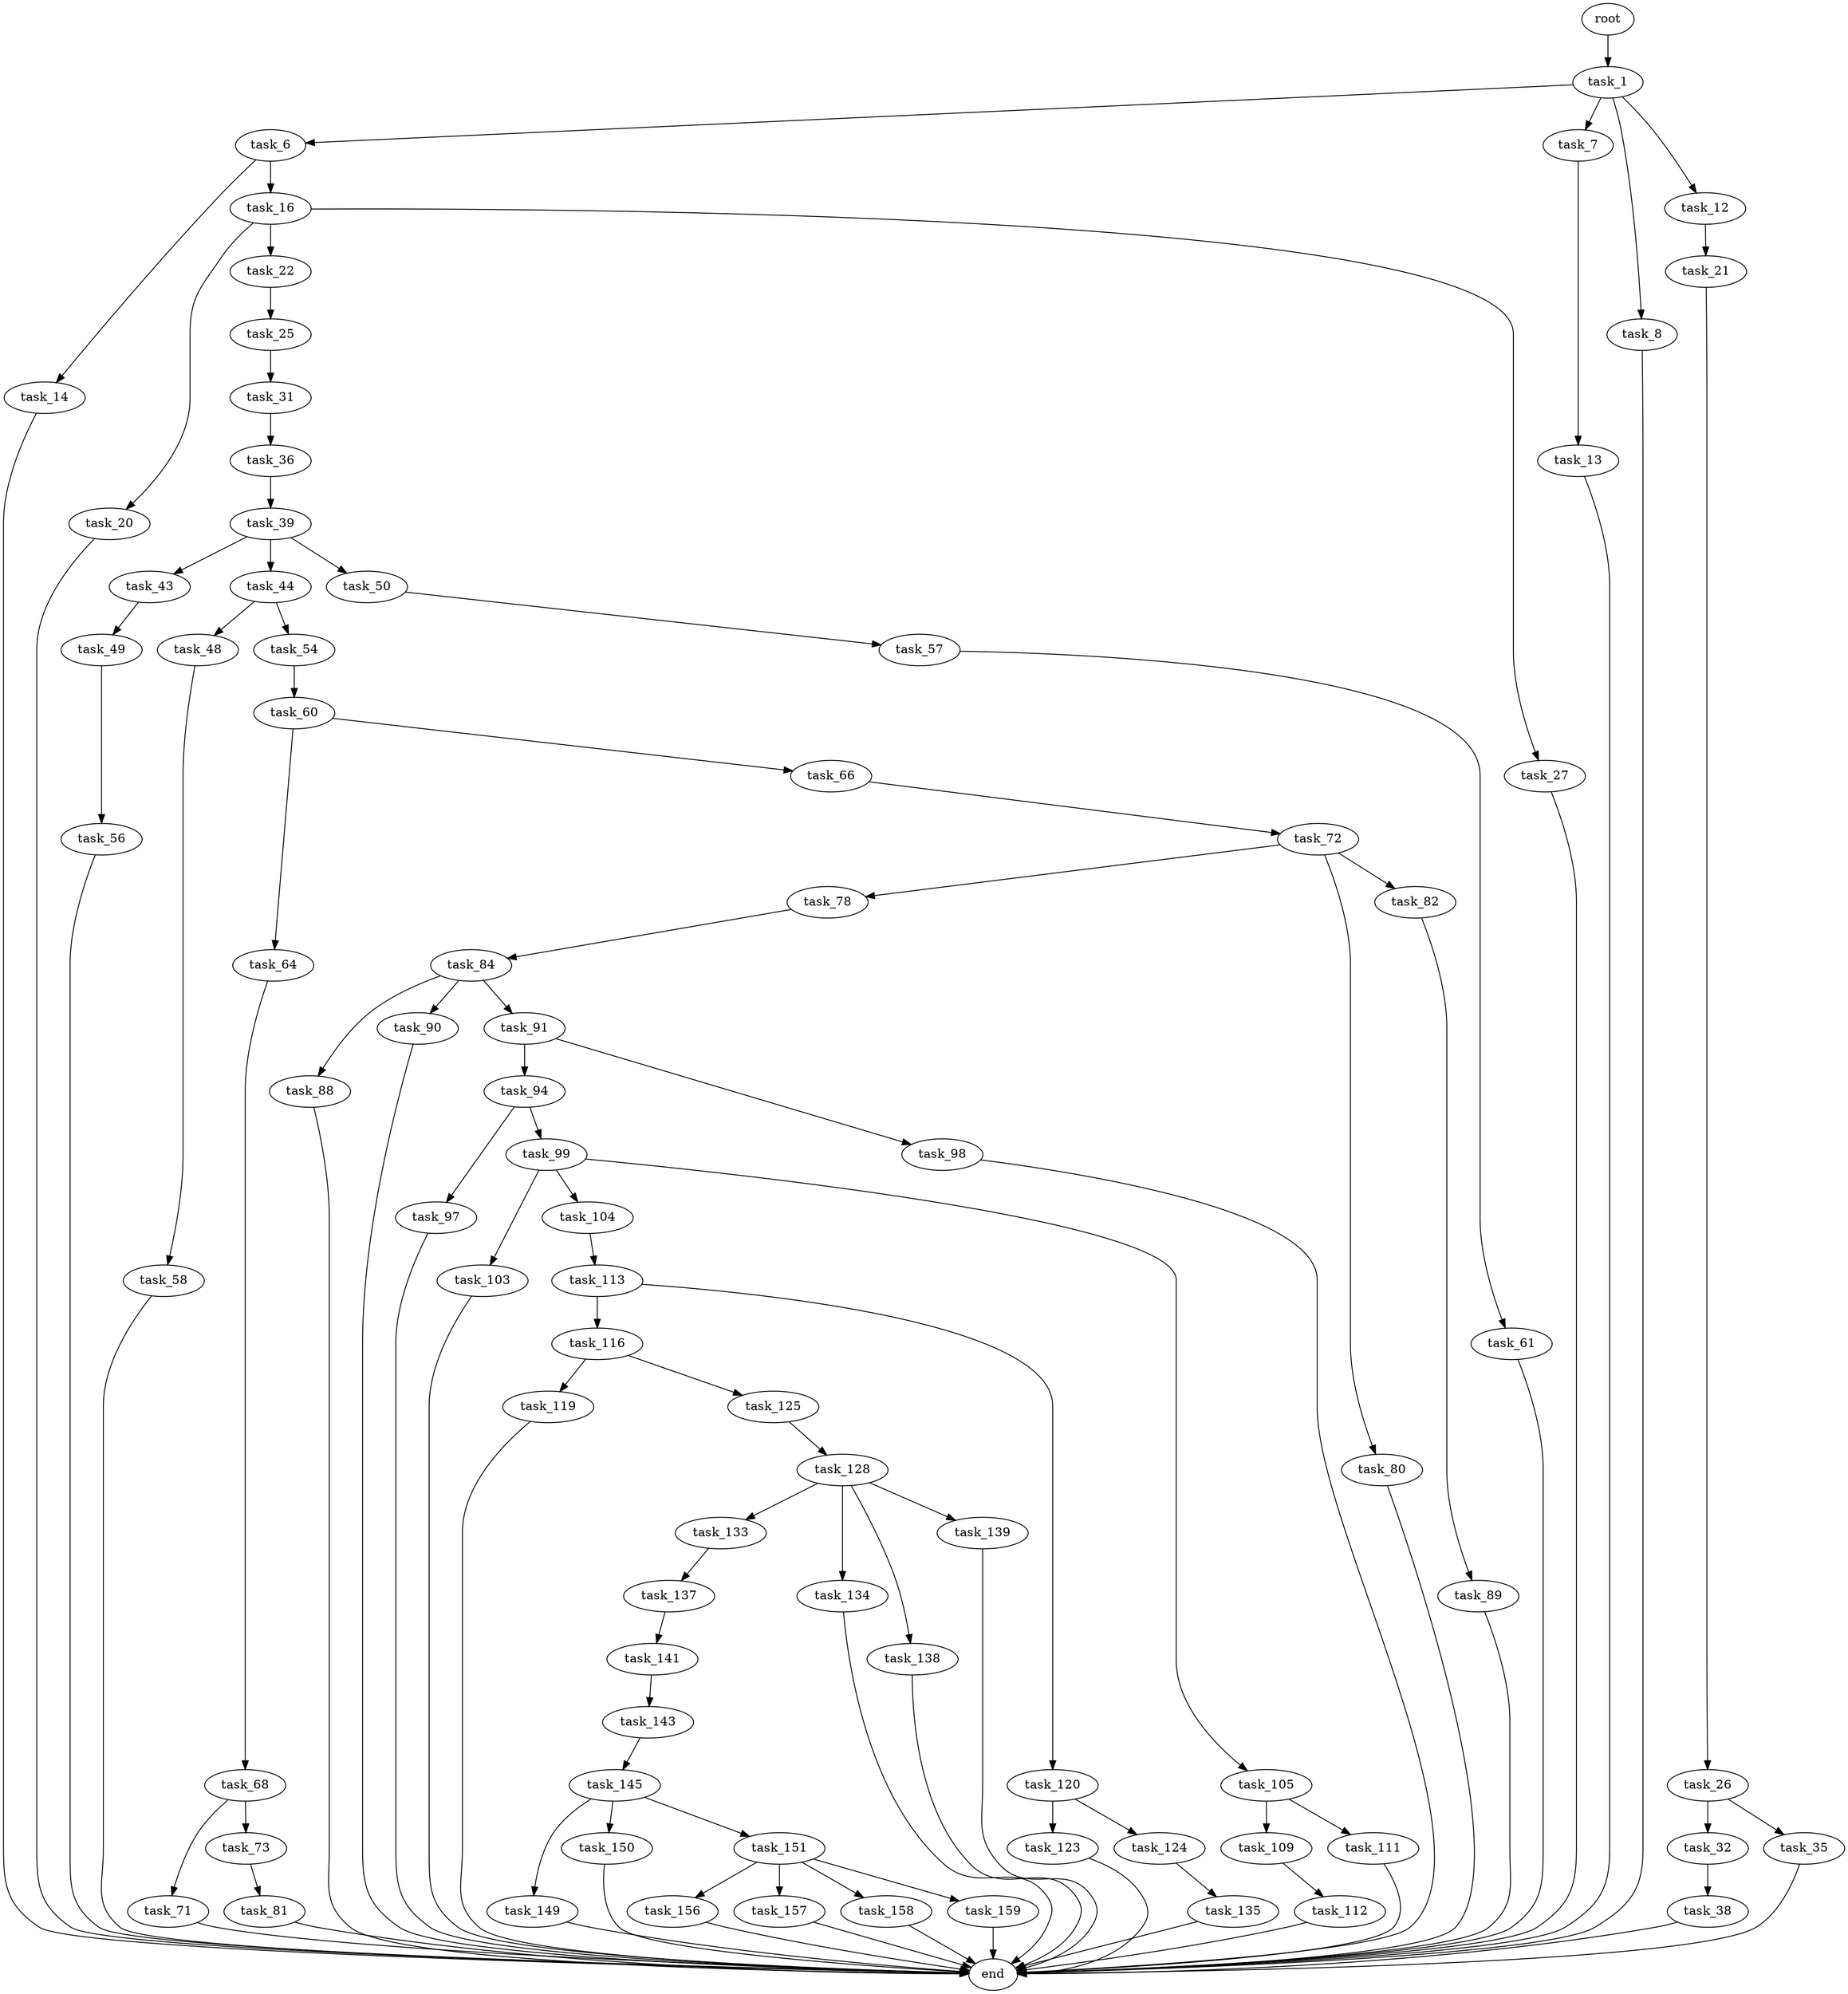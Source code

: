 digraph G {
  root [size="0.000000"];
  task_1 [size="28991029248.000000"];
  task_6 [size="1073741824000.000000"];
  task_7 [size="4233842423.000000"];
  task_8 [size="231928233984.000000"];
  task_12 [size="1073741824000.000000"];
  task_14 [size="215801197804.000000"];
  task_16 [size="3744130167.000000"];
  task_13 [size="1453803772.000000"];
  end [size="0.000000"];
  task_21 [size="11405669490.000000"];
  task_20 [size="231928233984.000000"];
  task_22 [size="359427911952.000000"];
  task_27 [size="1045272353657.000000"];
  task_26 [size="782757789696.000000"];
  task_25 [size="6697688484.000000"];
  task_31 [size="782757789696.000000"];
  task_32 [size="368293445632.000000"];
  task_35 [size="149751070898.000000"];
  task_36 [size="1638974388.000000"];
  task_38 [size="231928233984.000000"];
  task_39 [size="135816150617.000000"];
  task_43 [size="243207895091.000000"];
  task_44 [size="1073741824000.000000"];
  task_50 [size="231928233984.000000"];
  task_49 [size="231928233984.000000"];
  task_48 [size="1174640259615.000000"];
  task_54 [size="141163396296.000000"];
  task_58 [size="853150805358.000000"];
  task_56 [size="9746037882.000000"];
  task_57 [size="1061069102.000000"];
  task_60 [size="249897917103.000000"];
  task_61 [size="37702437922.000000"];
  task_64 [size="784136451020.000000"];
  task_66 [size="1073741824000.000000"];
  task_68 [size="8835272526.000000"];
  task_72 [size="1073741824000.000000"];
  task_71 [size="2969570430.000000"];
  task_73 [size="8729464927.000000"];
  task_78 [size="549755813888.000000"];
  task_80 [size="782757789696.000000"];
  task_82 [size="162083840910.000000"];
  task_81 [size="368293445632.000000"];
  task_84 [size="549755813888.000000"];
  task_89 [size="432819290993.000000"];
  task_88 [size="1426454428.000000"];
  task_90 [size="68719476736.000000"];
  task_91 [size="782757789696.000000"];
  task_94 [size="9404907398.000000"];
  task_98 [size="368293445632.000000"];
  task_97 [size="4283352250.000000"];
  task_99 [size="36903082337.000000"];
  task_103 [size="65461611540.000000"];
  task_104 [size="106400897001.000000"];
  task_105 [size="419040125829.000000"];
  task_113 [size="80870793559.000000"];
  task_109 [size="14314069991.000000"];
  task_111 [size="322411262.000000"];
  task_112 [size="14918775364.000000"];
  task_116 [size="33858907049.000000"];
  task_120 [size="549755813888.000000"];
  task_119 [size="134217728000.000000"];
  task_125 [size="5316899886.000000"];
  task_123 [size="782757789696.000000"];
  task_124 [size="112315737820.000000"];
  task_135 [size="938586636155.000000"];
  task_128 [size="2802665990.000000"];
  task_133 [size="231928233984.000000"];
  task_134 [size="8589934592.000000"];
  task_138 [size="8589934592.000000"];
  task_139 [size="3259129512.000000"];
  task_137 [size="134217728000.000000"];
  task_141 [size="12405655097.000000"];
  task_143 [size="58622504006.000000"];
  task_145 [size="68719476736.000000"];
  task_149 [size="15844396035.000000"];
  task_150 [size="8589934592.000000"];
  task_151 [size="69526553107.000000"];
  task_156 [size="23962491791.000000"];
  task_157 [size="257419381906.000000"];
  task_158 [size="134217728000.000000"];
  task_159 [size="9981400671.000000"];

  root -> task_1 [size="1.000000"];
  task_1 -> task_6 [size="75497472.000000"];
  task_1 -> task_7 [size="75497472.000000"];
  task_1 -> task_8 [size="75497472.000000"];
  task_1 -> task_12 [size="75497472.000000"];
  task_6 -> task_14 [size="838860800.000000"];
  task_6 -> task_16 [size="838860800.000000"];
  task_7 -> task_13 [size="411041792.000000"];
  task_8 -> end [size="1.000000"];
  task_12 -> task_21 [size="838860800.000000"];
  task_14 -> end [size="1.000000"];
  task_16 -> task_20 [size="134217728.000000"];
  task_16 -> task_22 [size="134217728.000000"];
  task_16 -> task_27 [size="134217728.000000"];
  task_13 -> end [size="1.000000"];
  task_21 -> task_26 [size="209715200.000000"];
  task_20 -> end [size="1.000000"];
  task_22 -> task_25 [size="411041792.000000"];
  task_27 -> end [size="1.000000"];
  task_26 -> task_32 [size="679477248.000000"];
  task_26 -> task_35 [size="679477248.000000"];
  task_25 -> task_31 [size="33554432.000000"];
  task_31 -> task_36 [size="679477248.000000"];
  task_32 -> task_38 [size="411041792.000000"];
  task_35 -> end [size="1.000000"];
  task_36 -> task_39 [size="33554432.000000"];
  task_38 -> end [size="1.000000"];
  task_39 -> task_43 [size="301989888.000000"];
  task_39 -> task_44 [size="301989888.000000"];
  task_39 -> task_50 [size="301989888.000000"];
  task_43 -> task_49 [size="679477248.000000"];
  task_44 -> task_48 [size="838860800.000000"];
  task_44 -> task_54 [size="838860800.000000"];
  task_50 -> task_57 [size="301989888.000000"];
  task_49 -> task_56 [size="301989888.000000"];
  task_48 -> task_58 [size="838860800.000000"];
  task_54 -> task_60 [size="536870912.000000"];
  task_58 -> end [size="1.000000"];
  task_56 -> end [size="1.000000"];
  task_57 -> task_61 [size="75497472.000000"];
  task_60 -> task_64 [size="209715200.000000"];
  task_60 -> task_66 [size="209715200.000000"];
  task_61 -> end [size="1.000000"];
  task_64 -> task_68 [size="536870912.000000"];
  task_66 -> task_72 [size="838860800.000000"];
  task_68 -> task_71 [size="679477248.000000"];
  task_68 -> task_73 [size="679477248.000000"];
  task_72 -> task_78 [size="838860800.000000"];
  task_72 -> task_80 [size="838860800.000000"];
  task_72 -> task_82 [size="838860800.000000"];
  task_71 -> end [size="1.000000"];
  task_73 -> task_81 [size="209715200.000000"];
  task_78 -> task_84 [size="536870912.000000"];
  task_80 -> end [size="1.000000"];
  task_82 -> task_89 [size="209715200.000000"];
  task_81 -> end [size="1.000000"];
  task_84 -> task_88 [size="536870912.000000"];
  task_84 -> task_90 [size="536870912.000000"];
  task_84 -> task_91 [size="536870912.000000"];
  task_89 -> end [size="1.000000"];
  task_88 -> end [size="1.000000"];
  task_90 -> end [size="1.000000"];
  task_91 -> task_94 [size="679477248.000000"];
  task_91 -> task_98 [size="679477248.000000"];
  task_94 -> task_97 [size="301989888.000000"];
  task_94 -> task_99 [size="301989888.000000"];
  task_98 -> end [size="1.000000"];
  task_97 -> end [size="1.000000"];
  task_99 -> task_103 [size="33554432.000000"];
  task_99 -> task_104 [size="33554432.000000"];
  task_99 -> task_105 [size="33554432.000000"];
  task_103 -> end [size="1.000000"];
  task_104 -> task_113 [size="75497472.000000"];
  task_105 -> task_109 [size="411041792.000000"];
  task_105 -> task_111 [size="411041792.000000"];
  task_113 -> task_116 [size="75497472.000000"];
  task_113 -> task_120 [size="75497472.000000"];
  task_109 -> task_112 [size="838860800.000000"];
  task_111 -> end [size="1.000000"];
  task_112 -> end [size="1.000000"];
  task_116 -> task_119 [size="33554432.000000"];
  task_116 -> task_125 [size="33554432.000000"];
  task_120 -> task_123 [size="536870912.000000"];
  task_120 -> task_124 [size="536870912.000000"];
  task_119 -> end [size="1.000000"];
  task_125 -> task_128 [size="536870912.000000"];
  task_123 -> end [size="1.000000"];
  task_124 -> task_135 [size="536870912.000000"];
  task_135 -> end [size="1.000000"];
  task_128 -> task_133 [size="134217728.000000"];
  task_128 -> task_134 [size="134217728.000000"];
  task_128 -> task_138 [size="134217728.000000"];
  task_128 -> task_139 [size="134217728.000000"];
  task_133 -> task_137 [size="301989888.000000"];
  task_134 -> end [size="1.000000"];
  task_138 -> end [size="1.000000"];
  task_139 -> end [size="1.000000"];
  task_137 -> task_141 [size="209715200.000000"];
  task_141 -> task_143 [size="209715200.000000"];
  task_143 -> task_145 [size="209715200.000000"];
  task_145 -> task_149 [size="134217728.000000"];
  task_145 -> task_150 [size="134217728.000000"];
  task_145 -> task_151 [size="134217728.000000"];
  task_149 -> end [size="1.000000"];
  task_150 -> end [size="1.000000"];
  task_151 -> task_156 [size="75497472.000000"];
  task_151 -> task_157 [size="75497472.000000"];
  task_151 -> task_158 [size="75497472.000000"];
  task_151 -> task_159 [size="75497472.000000"];
  task_156 -> end [size="1.000000"];
  task_157 -> end [size="1.000000"];
  task_158 -> end [size="1.000000"];
  task_159 -> end [size="1.000000"];
}
